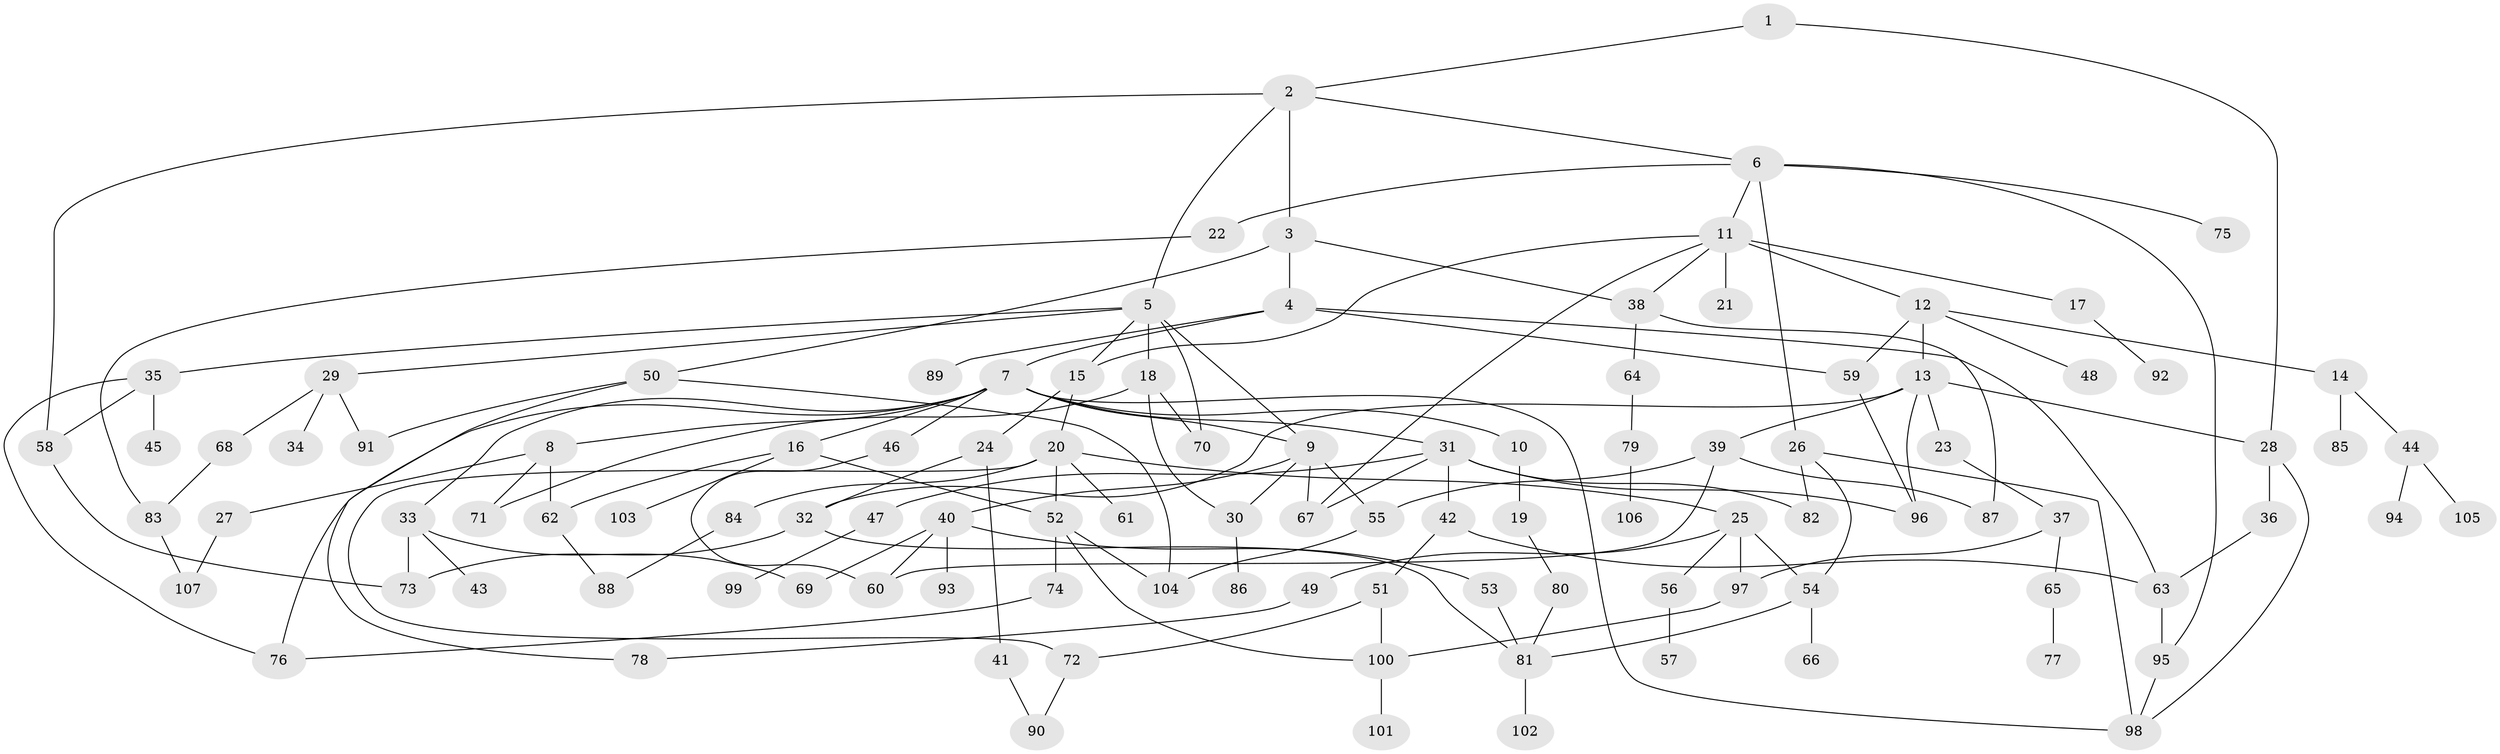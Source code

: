 // Generated by graph-tools (version 1.1) at 2025/25/03/09/25 03:25:27]
// undirected, 107 vertices, 154 edges
graph export_dot {
graph [start="1"]
  node [color=gray90,style=filled];
  1;
  2;
  3;
  4;
  5;
  6;
  7;
  8;
  9;
  10;
  11;
  12;
  13;
  14;
  15;
  16;
  17;
  18;
  19;
  20;
  21;
  22;
  23;
  24;
  25;
  26;
  27;
  28;
  29;
  30;
  31;
  32;
  33;
  34;
  35;
  36;
  37;
  38;
  39;
  40;
  41;
  42;
  43;
  44;
  45;
  46;
  47;
  48;
  49;
  50;
  51;
  52;
  53;
  54;
  55;
  56;
  57;
  58;
  59;
  60;
  61;
  62;
  63;
  64;
  65;
  66;
  67;
  68;
  69;
  70;
  71;
  72;
  73;
  74;
  75;
  76;
  77;
  78;
  79;
  80;
  81;
  82;
  83;
  84;
  85;
  86;
  87;
  88;
  89;
  90;
  91;
  92;
  93;
  94;
  95;
  96;
  97;
  98;
  99;
  100;
  101;
  102;
  103;
  104;
  105;
  106;
  107;
  1 -- 2;
  1 -- 28;
  2 -- 3;
  2 -- 5;
  2 -- 6;
  2 -- 58;
  3 -- 4;
  3 -- 38;
  3 -- 50;
  4 -- 7;
  4 -- 63;
  4 -- 89;
  4 -- 59;
  5 -- 9;
  5 -- 15;
  5 -- 18;
  5 -- 29;
  5 -- 35;
  5 -- 70;
  6 -- 11;
  6 -- 22;
  6 -- 26;
  6 -- 75;
  6 -- 95;
  7 -- 8;
  7 -- 10;
  7 -- 16;
  7 -- 31;
  7 -- 33;
  7 -- 46;
  7 -- 76;
  7 -- 98;
  7 -- 9;
  8 -- 27;
  8 -- 71;
  8 -- 62;
  9 -- 40;
  9 -- 55;
  9 -- 30;
  9 -- 67;
  10 -- 19;
  11 -- 12;
  11 -- 17;
  11 -- 21;
  11 -- 38;
  11 -- 67;
  11 -- 15;
  12 -- 13;
  12 -- 14;
  12 -- 48;
  12 -- 59;
  13 -- 23;
  13 -- 39;
  13 -- 96;
  13 -- 28;
  13 -- 32;
  14 -- 44;
  14 -- 85;
  15 -- 20;
  15 -- 24;
  16 -- 62;
  16 -- 103;
  16 -- 52;
  17 -- 92;
  18 -- 30;
  18 -- 71;
  18 -- 70;
  19 -- 80;
  20 -- 25;
  20 -- 52;
  20 -- 61;
  20 -- 84;
  20 -- 72;
  22 -- 83;
  23 -- 37;
  24 -- 32;
  24 -- 41;
  25 -- 49;
  25 -- 54;
  25 -- 56;
  25 -- 97;
  26 -- 82;
  26 -- 54;
  26 -- 98;
  27 -- 107;
  28 -- 36;
  28 -- 98;
  29 -- 34;
  29 -- 68;
  29 -- 91;
  30 -- 86;
  31 -- 42;
  31 -- 47;
  31 -- 67;
  31 -- 96;
  31 -- 82;
  32 -- 81;
  32 -- 73;
  33 -- 43;
  33 -- 69;
  33 -- 73;
  35 -- 45;
  35 -- 58;
  35 -- 76;
  36 -- 63;
  37 -- 65;
  37 -- 97;
  38 -- 64;
  38 -- 87;
  39 -- 87;
  39 -- 55;
  39 -- 60;
  40 -- 53;
  40 -- 69;
  40 -- 93;
  40 -- 60;
  41 -- 90;
  42 -- 51;
  42 -- 63;
  44 -- 94;
  44 -- 105;
  46 -- 60;
  47 -- 99;
  49 -- 78;
  50 -- 78;
  50 -- 91;
  50 -- 104;
  51 -- 72;
  51 -- 100;
  52 -- 74;
  52 -- 100;
  52 -- 104;
  53 -- 81;
  54 -- 66;
  54 -- 81;
  55 -- 104;
  56 -- 57;
  58 -- 73;
  59 -- 96;
  62 -- 88;
  63 -- 95;
  64 -- 79;
  65 -- 77;
  68 -- 83;
  72 -- 90;
  74 -- 76;
  79 -- 106;
  80 -- 81;
  81 -- 102;
  83 -- 107;
  84 -- 88;
  95 -- 98;
  97 -- 100;
  100 -- 101;
}
